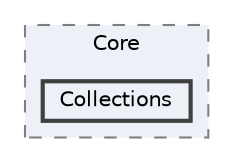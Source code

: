 digraph "engine/src/Core/Collections"
{
 // LATEX_PDF_SIZE
  bgcolor="transparent";
  edge [fontname=Helvetica,fontsize=10,labelfontname=Helvetica,labelfontsize=10];
  node [fontname=Helvetica,fontsize=10,shape=box,height=0.2,width=0.4];
  compound=true
  subgraph clusterdir_76f71e38ffdabdefadeabf92bf62b6a6 {
    graph [ bgcolor="#edf0f7", pencolor="grey50", label="Core", fontname=Helvetica,fontsize=10 style="filled,dashed", URL="dir_76f71e38ffdabdefadeabf92bf62b6a6.html",tooltip=""]
  dir_6170a5e52c76d62e9a5df5ae536c8e26 [label="Collections", fillcolor="#edf0f7", color="grey25", style="filled,bold", URL="dir_6170a5e52c76d62e9a5df5ae536c8e26.html",tooltip=""];
  }
}
